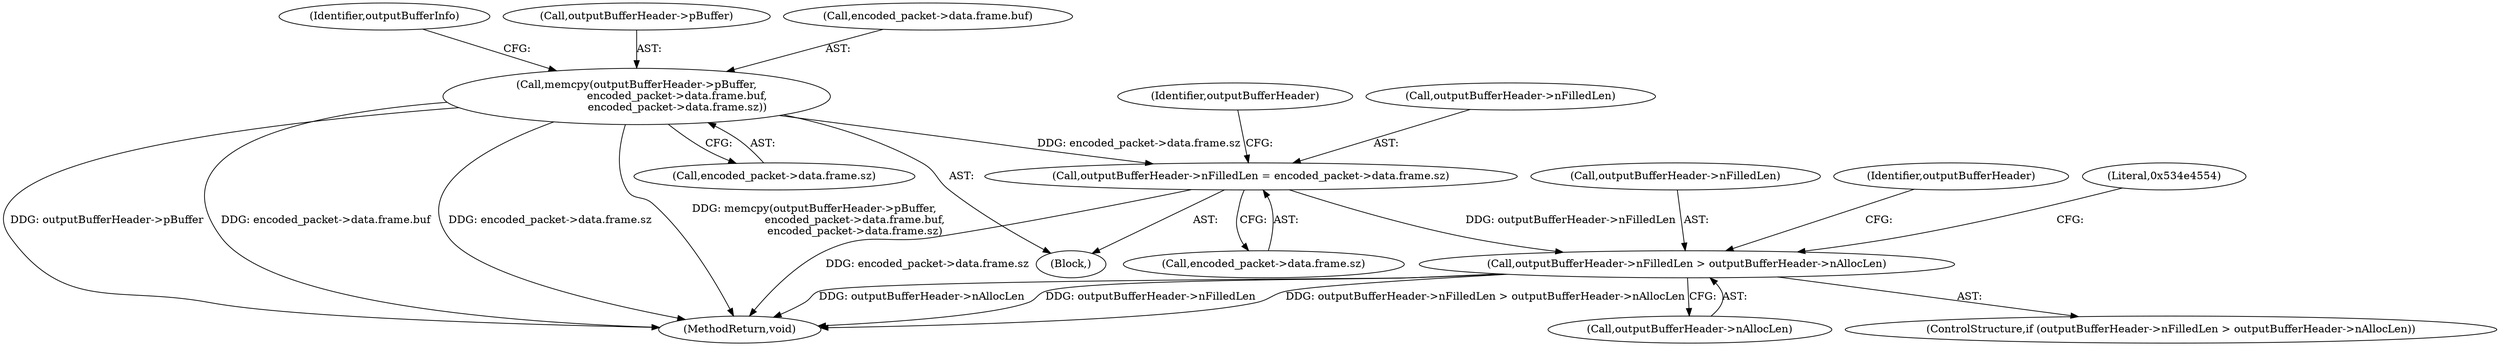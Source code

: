 digraph "0_Android_7fd96ebfc4c9da496c59d7c45e1f62be178e626d@pointer" {
"1000495" [label="(Call,outputBufferHeader->nFilledLen > outputBufferHeader->nAllocLen)"];
"1000483" [label="(Call,outputBufferHeader->nFilledLen = encoded_packet->data.frame.sz)"];
"1000512" [label="(Call,memcpy(outputBufferHeader->pBuffer,\n                        encoded_packet->data.frame.buf,\n                        encoded_packet->data.frame.sz))"];
"1000512" [label="(Call,memcpy(outputBufferHeader->pBuffer,\n                        encoded_packet->data.frame.buf,\n                        encoded_packet->data.frame.sz))"];
"1000487" [label="(Call,encoded_packet->data.frame.sz)"];
"1000446" [label="(Block,)"];
"1000499" [label="(Call,outputBufferHeader->nAllocLen)"];
"1000497" [label="(Identifier,outputBufferHeader)"];
"1000560" [label="(MethodReturn,void)"];
"1000496" [label="(Call,outputBufferHeader->nFilledLen)"];
"1000532" [label="(Identifier,outputBufferInfo)"];
"1000495" [label="(Call,outputBufferHeader->nFilledLen > outputBufferHeader->nAllocLen)"];
"1000514" [label="(Identifier,outputBufferHeader)"];
"1000523" [label="(Call,encoded_packet->data.frame.sz)"];
"1000484" [label="(Call,outputBufferHeader->nFilledLen)"];
"1000504" [label="(Literal,0x534e4554)"];
"1000494" [label="(ControlStructure,if (outputBufferHeader->nFilledLen > outputBufferHeader->nAllocLen))"];
"1000513" [label="(Call,outputBufferHeader->pBuffer)"];
"1000483" [label="(Call,outputBufferHeader->nFilledLen = encoded_packet->data.frame.sz)"];
"1000516" [label="(Call,encoded_packet->data.frame.buf)"];
"1000495" -> "1000494"  [label="AST: "];
"1000495" -> "1000499"  [label="CFG: "];
"1000496" -> "1000495"  [label="AST: "];
"1000499" -> "1000495"  [label="AST: "];
"1000504" -> "1000495"  [label="CFG: "];
"1000514" -> "1000495"  [label="CFG: "];
"1000495" -> "1000560"  [label="DDG: outputBufferHeader->nFilledLen"];
"1000495" -> "1000560"  [label="DDG: outputBufferHeader->nFilledLen > outputBufferHeader->nAllocLen"];
"1000495" -> "1000560"  [label="DDG: outputBufferHeader->nAllocLen"];
"1000483" -> "1000495"  [label="DDG: outputBufferHeader->nFilledLen"];
"1000483" -> "1000446"  [label="AST: "];
"1000483" -> "1000487"  [label="CFG: "];
"1000484" -> "1000483"  [label="AST: "];
"1000487" -> "1000483"  [label="AST: "];
"1000497" -> "1000483"  [label="CFG: "];
"1000483" -> "1000560"  [label="DDG: encoded_packet->data.frame.sz"];
"1000512" -> "1000483"  [label="DDG: encoded_packet->data.frame.sz"];
"1000512" -> "1000446"  [label="AST: "];
"1000512" -> "1000523"  [label="CFG: "];
"1000513" -> "1000512"  [label="AST: "];
"1000516" -> "1000512"  [label="AST: "];
"1000523" -> "1000512"  [label="AST: "];
"1000532" -> "1000512"  [label="CFG: "];
"1000512" -> "1000560"  [label="DDG: outputBufferHeader->pBuffer"];
"1000512" -> "1000560"  [label="DDG: encoded_packet->data.frame.buf"];
"1000512" -> "1000560"  [label="DDG: encoded_packet->data.frame.sz"];
"1000512" -> "1000560"  [label="DDG: memcpy(outputBufferHeader->pBuffer,\n                        encoded_packet->data.frame.buf,\n                        encoded_packet->data.frame.sz)"];
}
